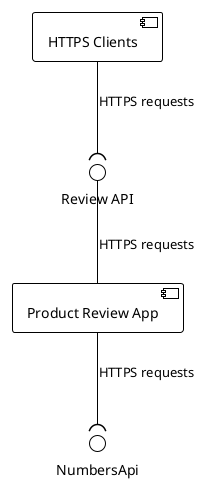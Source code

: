@startuml
!theme plain

component "HTTPS Clients" as Clients
component "Product Review App" as ProductReview

Clients --( "Review API" : HTTPS requests
ProductReview -up- "Review API" : HTTPS requests

"NumbersApi" )-up- ProductReview : HTTPS requests

@enduml

